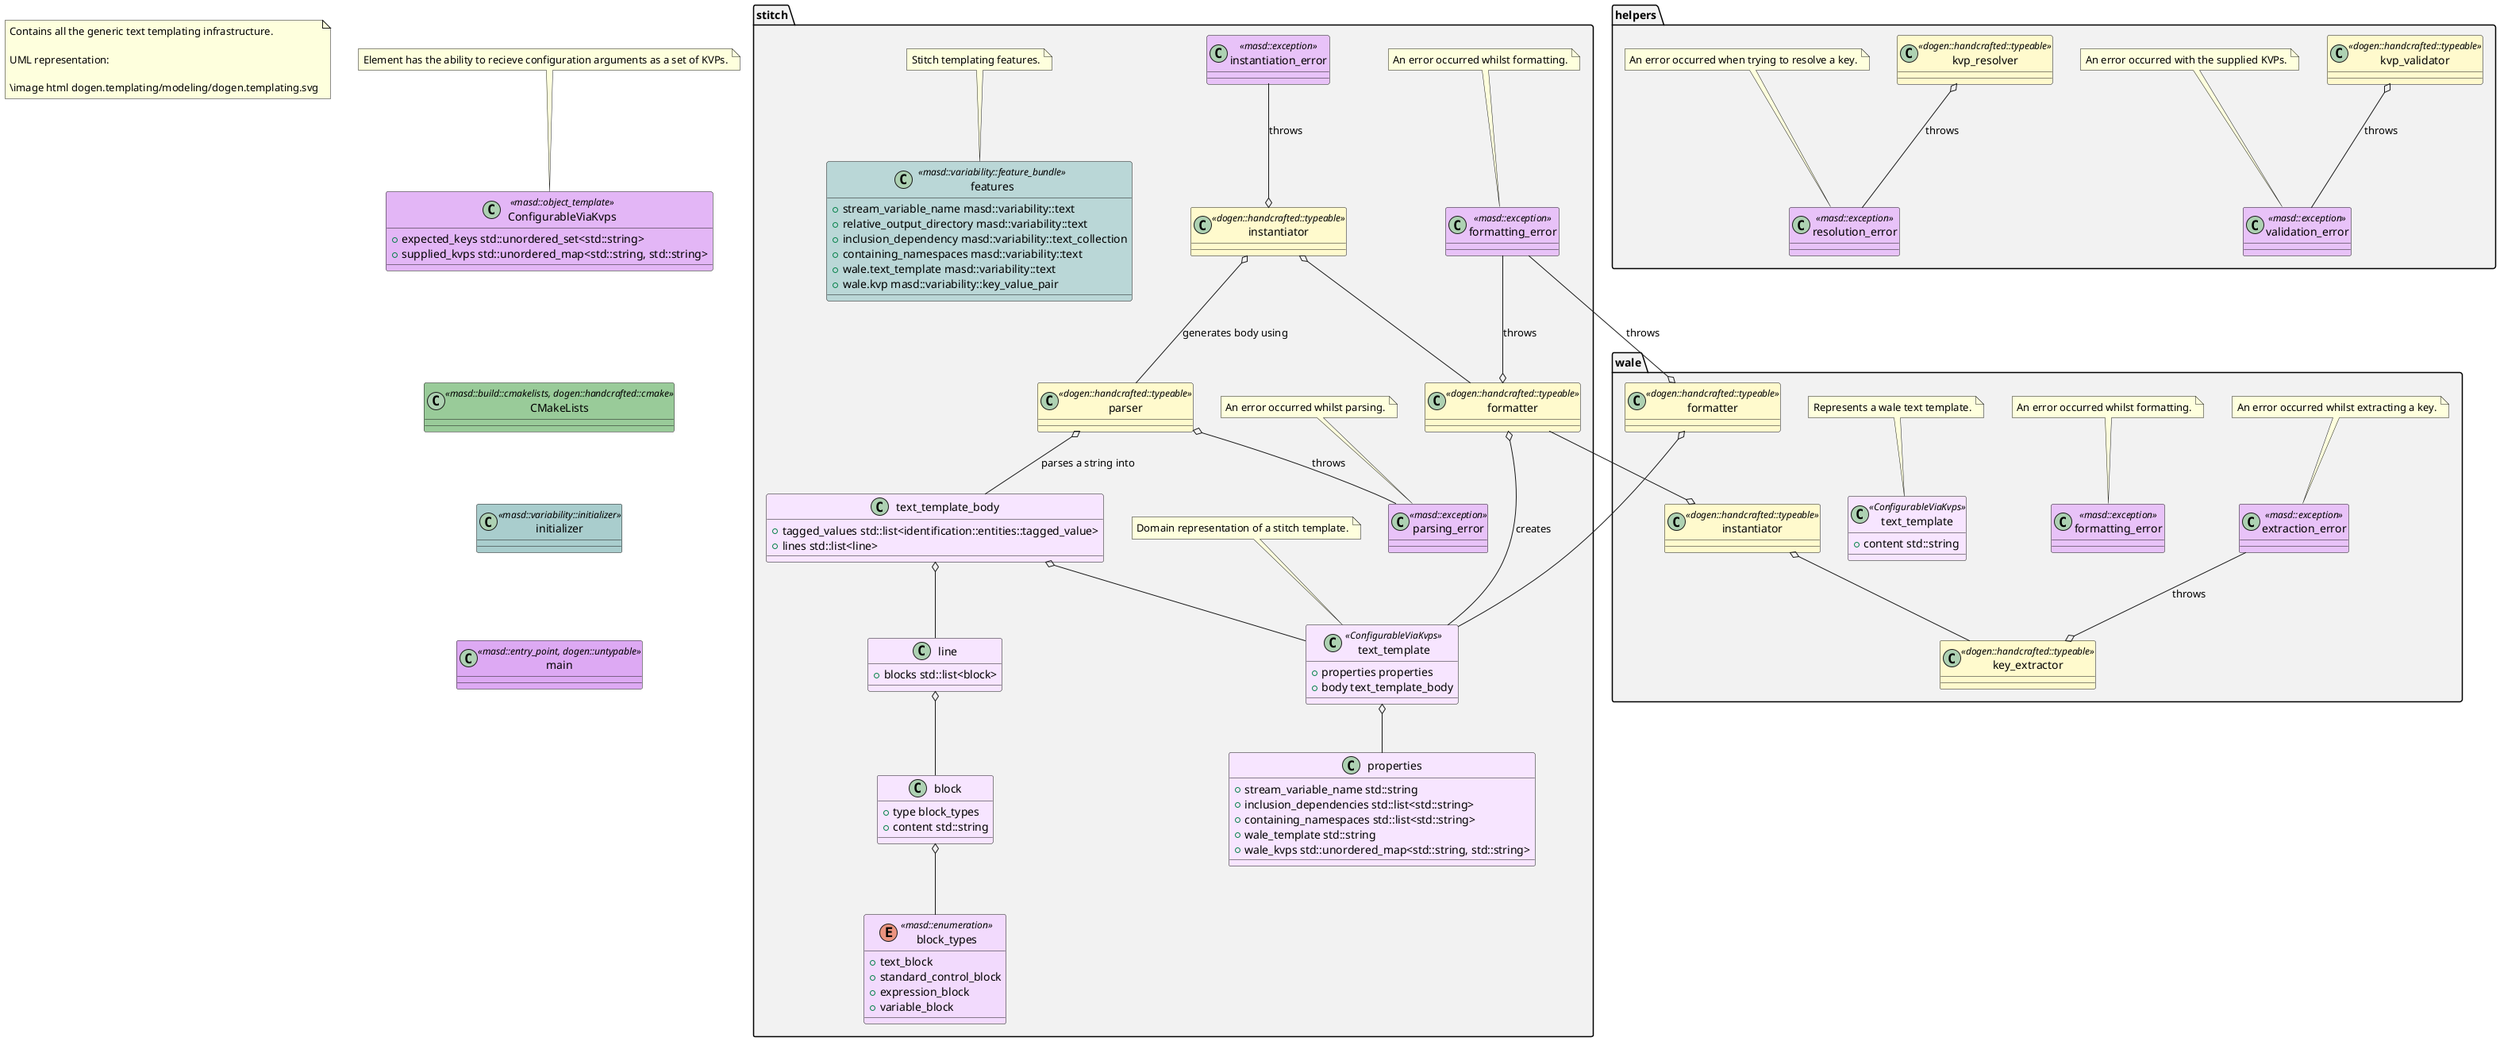 @startuml
set namespaceSeparator ::
note as N1
Contains all the generic text templating infrastructure.

UML representation:

\image html dogen.templating/modeling/dogen.templating.svg
end note

class ConfigurableViaKvps <<masd::object_template>> #E3B6F6 {
    +{field} expected_keys std::unordered_set<std::string>
    +{field} supplied_kvps std::unordered_map<std::string, std::string>
}

ConfigurableViaKvps o-[hidden]- CMakeLists

note top of ConfigurableViaKvps
Element has the ability to recieve configuration arguments as a set of KVPs.
end note

class CMakeLists <<masd::build::cmakelists, dogen::handcrafted::cmake>> #99CB99 {
}

CMakeLists o-[hidden]- initializer

class initializer <<masd::variability::initializer>> #A9CDCD {
}

initializer o-[hidden]- main

class main <<masd::entry_point, dogen::untypable>> #DDA9F3 {
}

namespace stitch #F2F2F2 {
    class instantiator <<dogen::handcrafted::typeable>> #FFFACD {
    }

    instantiator o-- formatter
    instantiator o-u- instantiation_error: throws
    instantiator o-- parser: generates body using

    class instantiation_error <<masd::exception>> #E8C2F8 {
    }

    class formatter <<dogen::handcrafted::typeable>> #FFFACD {
    }

    formatter o-u- formatting_error: throws
    formatter o-- text_template: creates

    class formatting_error <<masd::exception>> #E8C2F8 {
    }

    note top of formatting_error
An error occurred whilst formatting.
    end note

    class parser <<dogen::handcrafted::typeable>> #FFFACD {
    }

    parser o-- parsing_error: throws
    parser o-- text_template_body: parses a string into

    class parsing_error <<masd::exception>> #E8C2F8 {
    }

    note top of parsing_error
An error occurred whilst parsing.
    end note

    class text_template_body #F7E5FF {
        +{field} tagged_values std::list<identification::entities::tagged_value>
        +{field} lines std::list<line>
    }

    text_template_body o-- line
    text_template_body o-- text_template

    class line #F7E5FF {
        +{field} blocks std::list<block>
    }

    line o-- block

    class block #F7E5FF {
        +{field} type block_types
        +{field} content std::string
    }

    block o-- block_types

    enum block_types <<masd::enumeration>> #F2DAFD {
        +{field} text_block
        +{field} standard_control_block
        +{field} expression_block
        +{field} variable_block
    }

    class text_template <<ConfigurableViaKvps>> #F7E5FF {
        +{field} properties properties
        +{field} body text_template_body
    }

    text_template o-- properties

    note top of text_template
Domain representation of a stitch template.
    end note

    class properties #F7E5FF {
        +{field} stream_variable_name std::string
        +{field} inclusion_dependencies std::list<std::string>
        +{field} containing_namespaces std::list<std::string>
        +{field} wale_template std::string
        +{field} wale_kvps std::unordered_map<std::string, std::string>
    }

    class features <<masd::variability::feature_bundle>> #BAD7D7 {
        +{field} stream_variable_name masd::variability::text
        +{field} relative_output_directory masd::variability::text
        +{field} inclusion_dependency masd::variability::text_collection
        +{field} containing_namespaces masd::variability::text
        +{field} wale.text_template masd::variability::text
        +{field} wale.kvp masd::variability::key_value_pair
    }

    note top of features
Stitch templating features.
    end note

}

namespace wale #F2F2F2 {
    class instantiator <<dogen::handcrafted::typeable>> #FFFACD {
    }

    instantiator o-- key_extractor
    instantiator o-- formatter

    class key_extractor <<dogen::handcrafted::typeable>> #FFFACD {
    }

    key_extractor o-u- extraction_error: throws

    class extraction_error <<masd::exception>> #E8C2F8 {
    }

    note top of extraction_error
An error occurred whilst extracting a key.
    end note

    class formatter <<dogen::handcrafted::typeable>> #FFFACD {
    }

    formatter o-u- formatting_error: throws
    formatter o-- text_template

    class formatting_error <<masd::exception>> #E8C2F8 {
    }

    note top of formatting_error
An error occurred whilst formatting.
    end note

    class text_template <<ConfigurableViaKvps>> #F7E5FF {
        +{field} content std::string
    }

    note top of text_template
Represents a wale text template.
    end note

}

namespace helpers #F2F2F2 {
    class kvp_validator <<dogen::handcrafted::typeable>> #FFFACD {
    }

    kvp_validator o-- validation_error: throws

    class validation_error <<masd::exception>> #E8C2F8 {
    }

    note top of validation_error
An error occurred with the supplied KVPs.
    end note

    class kvp_resolver <<dogen::handcrafted::typeable>> #FFFACD {
    }

    kvp_resolver o-- resolution_error: throws

    class resolution_error <<masd::exception>> #E8C2F8 {
    }

    note top of resolution_error
An error occurred when trying to resolve a key.
    end note

}

@enduml
